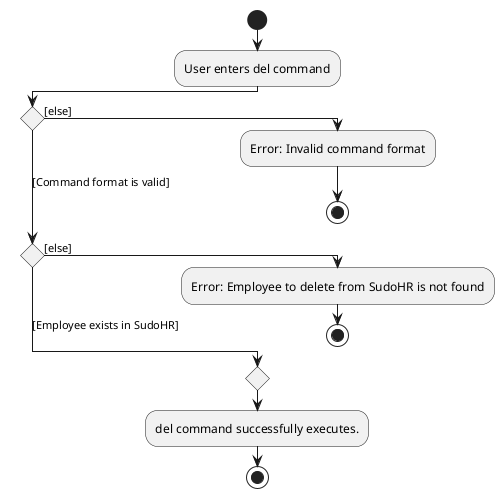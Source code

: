 @startuml
!pragma useVerticalIf on
start
:User enters del command;
if () then ([else])
  :Error: Invalid command format;
  stop
([Command format is valid])elseif () then ([else])
  :Error: Employee to delete from SudoHR is not found;
   stop
 else ([Employee exists in SudoHR])
endif
  :del command successfully executes.;
stop

@enduml
